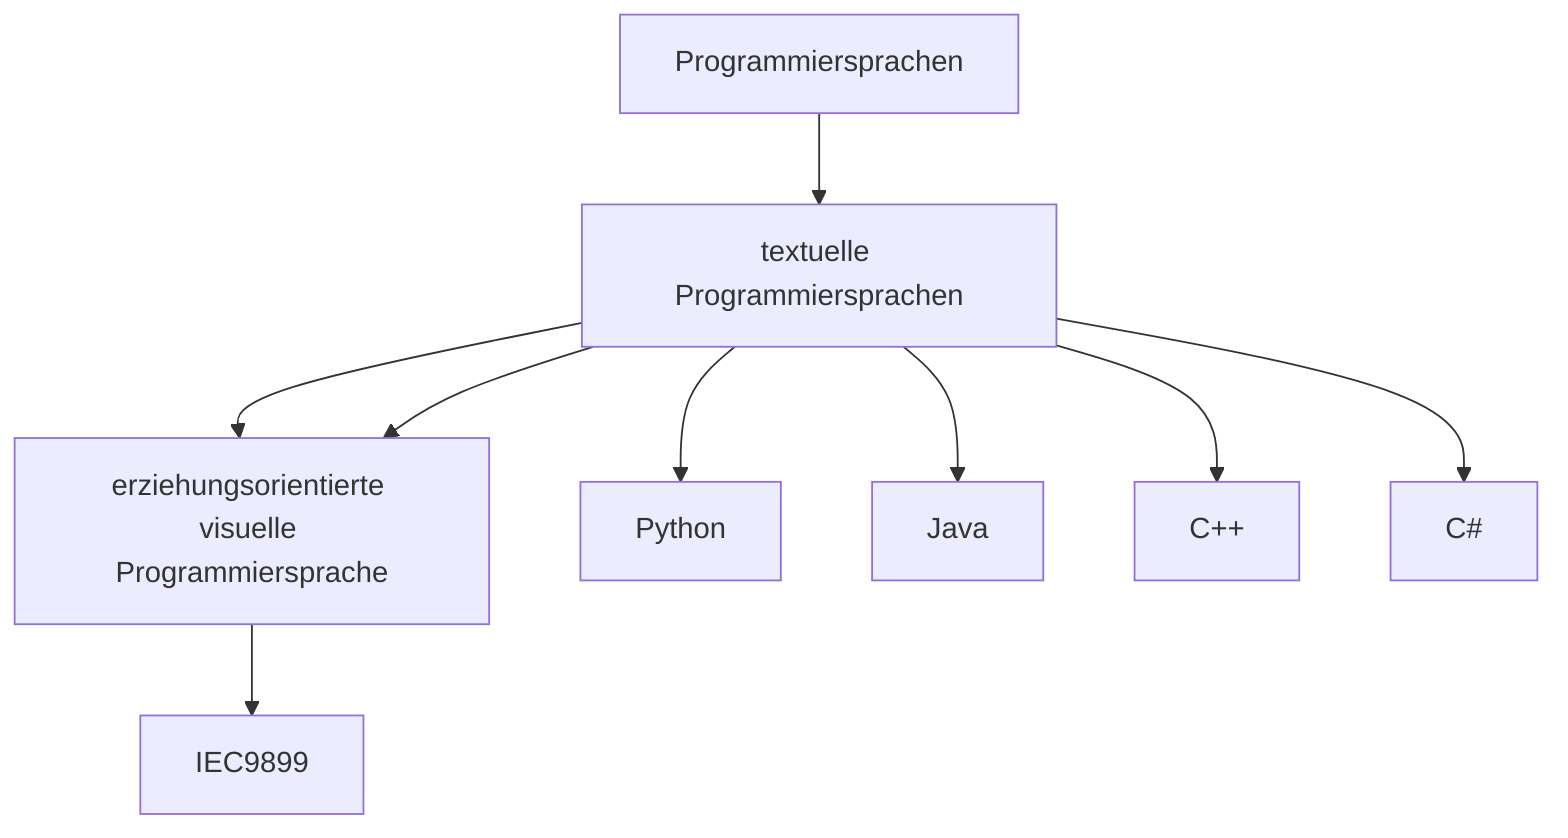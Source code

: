 flowchart TB
A["Programmiersprachen"] --> B["textuelle Programmiersprachen"] --> C["erziehungsorientierte visuelle Programmiersprache"]
B --> Python
B --> Java
B --> C++
B --> C -->IEC9899
B --> C#